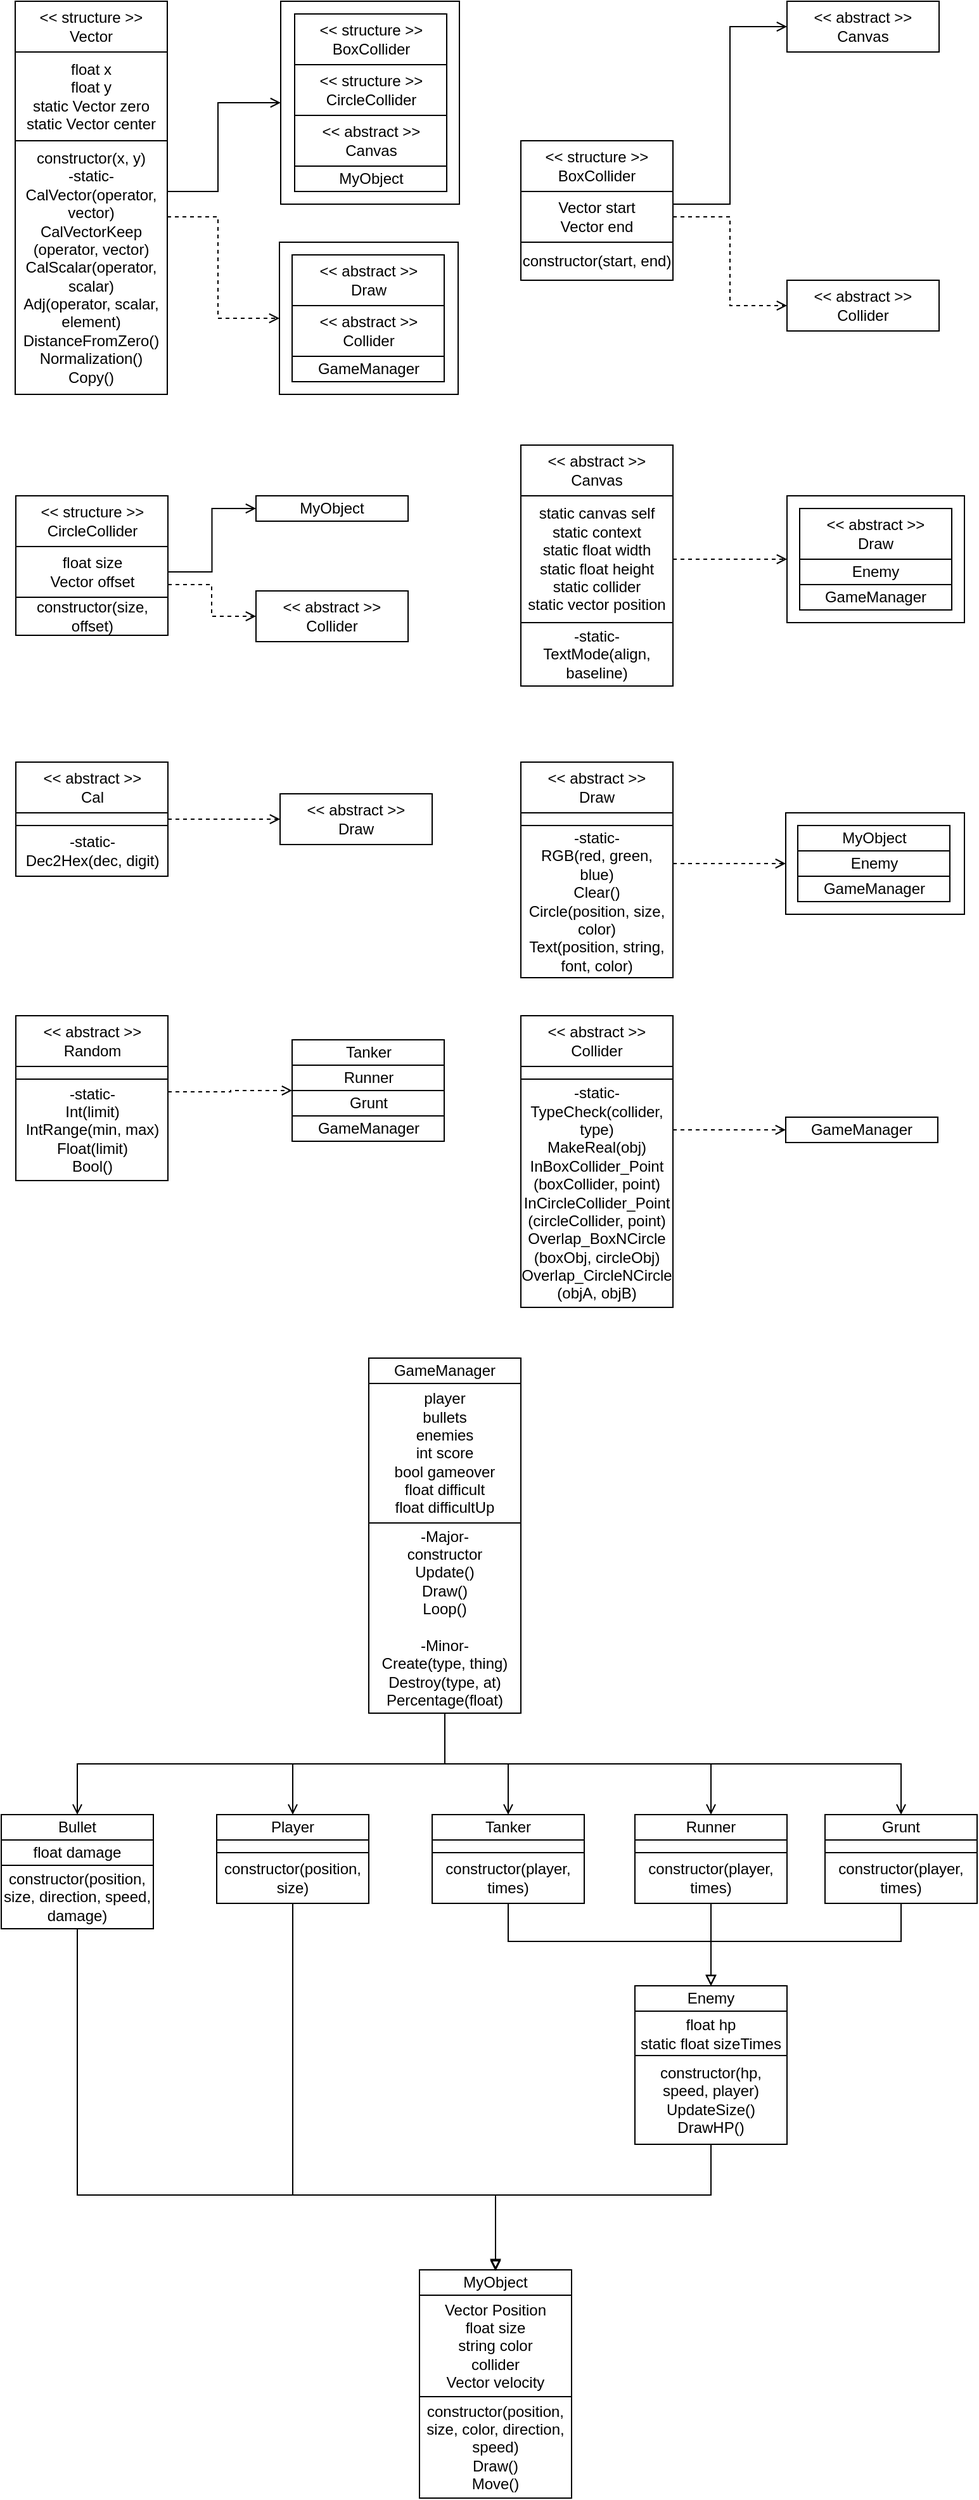 <mxfile version="18.0.7" type="device"><diagram id="mKxnjtVlsZrMYy_v84bj" name="Page-1"><mxGraphModel dx="1422" dy="762" grid="1" gridSize="10" guides="1" tooltips="1" connect="1" arrows="1" fold="1" page="1" pageScale="1" pageWidth="827" pageHeight="1169" math="0" shadow="0"><root><mxCell id="0"/><mxCell id="1" parent="0"/><mxCell id="K22FtLC6eR0m1ww-qUxs-103" value="" style="rounded=0;whiteSpace=wrap;html=1;" vertex="1" parent="1"><mxGeometry x="648" y="680" width="141" height="80" as="geometry"/></mxCell><mxCell id="K22FtLC6eR0m1ww-qUxs-101" value="" style="rounded=0;whiteSpace=wrap;html=1;" vertex="1" parent="1"><mxGeometry x="649" y="430" width="140" height="100" as="geometry"/></mxCell><mxCell id="K22FtLC6eR0m1ww-qUxs-82" value="" style="rounded=0;whiteSpace=wrap;html=1;" vertex="1" parent="1"><mxGeometry x="248.5" y="230" width="141" height="120" as="geometry"/></mxCell><mxCell id="K22FtLC6eR0m1ww-qUxs-73" value="" style="rounded=0;whiteSpace=wrap;html=1;" vertex="1" parent="1"><mxGeometry x="249.5" y="40" width="141" height="160" as="geometry"/></mxCell><mxCell id="K22FtLC6eR0m1ww-qUxs-1" value="GameManager" style="rounded=0;whiteSpace=wrap;html=1;" vertex="1" parent="1"><mxGeometry x="319" y="1110" width="120" height="20" as="geometry"/></mxCell><mxCell id="K22FtLC6eR0m1ww-qUxs-2" value="player&lt;br&gt;bullets&lt;br&gt;enemies&lt;br&gt;int score&lt;br&gt;bool gameover&lt;br&gt;float difficult&lt;br&gt;float difficultUp" style="rounded=0;whiteSpace=wrap;html=1;" vertex="1" parent="1"><mxGeometry x="319" y="1130" width="120" height="110" as="geometry"/></mxCell><mxCell id="K22FtLC6eR0m1ww-qUxs-33" style="edgeStyle=orthogonalEdgeStyle;rounded=0;orthogonalLoop=1;jettySize=auto;html=1;entryX=0.5;entryY=0;entryDx=0;entryDy=0;endArrow=open;endFill=0;" edge="1" parent="1" source="K22FtLC6eR0m1ww-qUxs-3" target="K22FtLC6eR0m1ww-qUxs-10"><mxGeometry relative="1" as="geometry"><Array as="points"><mxPoint x="379" y="1430"/><mxPoint x="89" y="1430"/></Array></mxGeometry></mxCell><mxCell id="K22FtLC6eR0m1ww-qUxs-34" style="edgeStyle=orthogonalEdgeStyle;rounded=0;orthogonalLoop=1;jettySize=auto;html=1;endArrow=open;endFill=0;" edge="1" parent="1" source="K22FtLC6eR0m1ww-qUxs-3" target="K22FtLC6eR0m1ww-qUxs-7"><mxGeometry relative="1" as="geometry"/></mxCell><mxCell id="K22FtLC6eR0m1ww-qUxs-35" style="edgeStyle=orthogonalEdgeStyle;rounded=0;orthogonalLoop=1;jettySize=auto;html=1;endArrow=open;endFill=0;" edge="1" parent="1" source="K22FtLC6eR0m1ww-qUxs-3" target="K22FtLC6eR0m1ww-qUxs-16"><mxGeometry relative="1" as="geometry"/></mxCell><mxCell id="K22FtLC6eR0m1ww-qUxs-36" style="edgeStyle=orthogonalEdgeStyle;rounded=0;orthogonalLoop=1;jettySize=auto;html=1;endArrow=open;endFill=0;" edge="1" parent="1" source="K22FtLC6eR0m1ww-qUxs-3" target="K22FtLC6eR0m1ww-qUxs-19"><mxGeometry relative="1" as="geometry"><Array as="points"><mxPoint x="379" y="1430"/><mxPoint x="589" y="1430"/></Array></mxGeometry></mxCell><mxCell id="K22FtLC6eR0m1ww-qUxs-37" style="edgeStyle=orthogonalEdgeStyle;rounded=0;orthogonalLoop=1;jettySize=auto;html=1;endArrow=open;endFill=0;" edge="1" parent="1" source="K22FtLC6eR0m1ww-qUxs-3" target="K22FtLC6eR0m1ww-qUxs-22"><mxGeometry relative="1" as="geometry"><Array as="points"><mxPoint x="379" y="1430"/><mxPoint x="739" y="1430"/></Array></mxGeometry></mxCell><mxCell id="K22FtLC6eR0m1ww-qUxs-3" value="-Major-&lt;br&gt;constructor&lt;br&gt;Update()&lt;br&gt;Draw()&lt;br&gt;Loop()&lt;br&gt;&lt;br&gt;-Minor-&lt;br&gt;Create(type, thing)&lt;br&gt;Destroy(type, at)&lt;br&gt;Percentage(float)" style="rounded=0;whiteSpace=wrap;html=1;" vertex="1" parent="1"><mxGeometry x="319" y="1240" width="120" height="150" as="geometry"/></mxCell><mxCell id="K22FtLC6eR0m1ww-qUxs-4" value="MyObject" style="rounded=0;whiteSpace=wrap;html=1;" vertex="1" parent="1"><mxGeometry x="359" y="1829" width="120" height="20" as="geometry"/></mxCell><mxCell id="K22FtLC6eR0m1ww-qUxs-5" value="Vector Position&lt;br&gt;float size&lt;br&gt;string color&lt;br&gt;collider&lt;br&gt;Vector velocity" style="rounded=0;whiteSpace=wrap;html=1;" vertex="1" parent="1"><mxGeometry x="359" y="1849" width="120" height="80" as="geometry"/></mxCell><mxCell id="K22FtLC6eR0m1ww-qUxs-6" value="constructor(position, size, color, direction, speed)&lt;br&gt;Draw()&lt;br&gt;Move()" style="rounded=0;whiteSpace=wrap;html=1;" vertex="1" parent="1"><mxGeometry x="359" y="1929" width="120" height="80" as="geometry"/></mxCell><mxCell id="K22FtLC6eR0m1ww-qUxs-7" value="Player" style="rounded=0;whiteSpace=wrap;html=1;" vertex="1" parent="1"><mxGeometry x="199" y="1470" width="120" height="20" as="geometry"/></mxCell><mxCell id="K22FtLC6eR0m1ww-qUxs-8" value="" style="rounded=0;whiteSpace=wrap;html=1;" vertex="1" parent="1"><mxGeometry x="199" y="1490" width="120" height="10" as="geometry"/></mxCell><mxCell id="K22FtLC6eR0m1ww-qUxs-42" style="edgeStyle=orthogonalEdgeStyle;rounded=0;orthogonalLoop=1;jettySize=auto;html=1;endArrow=block;endFill=0;" edge="1" parent="1" source="K22FtLC6eR0m1ww-qUxs-9"><mxGeometry relative="1" as="geometry"><mxPoint x="419" y="1830" as="targetPoint"/><Array as="points"><mxPoint x="259" y="1770"/><mxPoint x="419" y="1770"/></Array></mxGeometry></mxCell><mxCell id="K22FtLC6eR0m1ww-qUxs-9" value="constructor(position, size)" style="rounded=0;whiteSpace=wrap;html=1;" vertex="1" parent="1"><mxGeometry x="199" y="1500" width="120" height="40" as="geometry"/></mxCell><mxCell id="K22FtLC6eR0m1ww-qUxs-10" value="Bullet" style="rounded=0;whiteSpace=wrap;html=1;" vertex="1" parent="1"><mxGeometry x="29" y="1470" width="120" height="20" as="geometry"/></mxCell><mxCell id="K22FtLC6eR0m1ww-qUxs-11" value="float damage" style="rounded=0;whiteSpace=wrap;html=1;" vertex="1" parent="1"><mxGeometry x="29" y="1490" width="120" height="20" as="geometry"/></mxCell><mxCell id="K22FtLC6eR0m1ww-qUxs-41" style="edgeStyle=orthogonalEdgeStyle;rounded=0;orthogonalLoop=1;jettySize=auto;html=1;entryX=0.5;entryY=0;entryDx=0;entryDy=0;endArrow=block;endFill=0;" edge="1" parent="1" source="K22FtLC6eR0m1ww-qUxs-12" target="K22FtLC6eR0m1ww-qUxs-4"><mxGeometry relative="1" as="geometry"><Array as="points"><mxPoint x="89" y="1770"/><mxPoint x="419" y="1770"/></Array></mxGeometry></mxCell><mxCell id="K22FtLC6eR0m1ww-qUxs-12" value="constructor(position, size, direction, speed, damage)" style="rounded=0;whiteSpace=wrap;html=1;" vertex="1" parent="1"><mxGeometry x="29" y="1510" width="120" height="50" as="geometry"/></mxCell><mxCell id="K22FtLC6eR0m1ww-qUxs-13" value="Enemy" style="rounded=0;whiteSpace=wrap;html=1;" vertex="1" parent="1"><mxGeometry x="529" y="1605" width="120" height="20" as="geometry"/></mxCell><mxCell id="K22FtLC6eR0m1ww-qUxs-14" value="float hp&lt;br&gt;static float sizeTimes" style="rounded=0;whiteSpace=wrap;html=1;" vertex="1" parent="1"><mxGeometry x="529" y="1625" width="120" height="35" as="geometry"/></mxCell><mxCell id="K22FtLC6eR0m1ww-qUxs-43" style="edgeStyle=orthogonalEdgeStyle;rounded=0;orthogonalLoop=1;jettySize=auto;html=1;entryX=0.5;entryY=0;entryDx=0;entryDy=0;endArrow=block;endFill=0;" edge="1" parent="1" source="K22FtLC6eR0m1ww-qUxs-15" target="K22FtLC6eR0m1ww-qUxs-4"><mxGeometry relative="1" as="geometry"><Array as="points"><mxPoint x="589" y="1770"/><mxPoint x="419" y="1770"/></Array></mxGeometry></mxCell><mxCell id="K22FtLC6eR0m1ww-qUxs-15" value="constructor(hp, speed, player)&lt;br&gt;UpdateSize()&lt;br&gt;DrawHP()" style="rounded=0;whiteSpace=wrap;html=1;" vertex="1" parent="1"><mxGeometry x="529" y="1660" width="120" height="70" as="geometry"/></mxCell><mxCell id="K22FtLC6eR0m1ww-qUxs-16" value="Tanker" style="rounded=0;whiteSpace=wrap;html=1;" vertex="1" parent="1"><mxGeometry x="369" y="1470" width="120" height="20" as="geometry"/></mxCell><mxCell id="K22FtLC6eR0m1ww-qUxs-17" value="" style="rounded=0;whiteSpace=wrap;html=1;" vertex="1" parent="1"><mxGeometry x="369" y="1490" width="120" height="10" as="geometry"/></mxCell><mxCell id="K22FtLC6eR0m1ww-qUxs-40" style="edgeStyle=orthogonalEdgeStyle;rounded=0;orthogonalLoop=1;jettySize=auto;html=1;entryX=0.5;entryY=0;entryDx=0;entryDy=0;endArrow=block;endFill=0;" edge="1" parent="1" source="K22FtLC6eR0m1ww-qUxs-18" target="K22FtLC6eR0m1ww-qUxs-13"><mxGeometry relative="1" as="geometry"><Array as="points"><mxPoint x="429" y="1570"/><mxPoint x="589" y="1570"/></Array></mxGeometry></mxCell><mxCell id="K22FtLC6eR0m1ww-qUxs-18" value="constructor(player, times)" style="rounded=0;whiteSpace=wrap;html=1;" vertex="1" parent="1"><mxGeometry x="369" y="1500" width="120" height="40" as="geometry"/></mxCell><mxCell id="K22FtLC6eR0m1ww-qUxs-19" value="Runner" style="rounded=0;whiteSpace=wrap;html=1;" vertex="1" parent="1"><mxGeometry x="529" y="1470" width="120" height="20" as="geometry"/></mxCell><mxCell id="K22FtLC6eR0m1ww-qUxs-20" value="" style="rounded=0;whiteSpace=wrap;html=1;" vertex="1" parent="1"><mxGeometry x="529" y="1490" width="120" height="10" as="geometry"/></mxCell><mxCell id="K22FtLC6eR0m1ww-qUxs-38" style="edgeStyle=orthogonalEdgeStyle;rounded=0;orthogonalLoop=1;jettySize=auto;html=1;entryX=0.5;entryY=0;entryDx=0;entryDy=0;endArrow=block;endFill=0;" edge="1" parent="1" source="K22FtLC6eR0m1ww-qUxs-21" target="K22FtLC6eR0m1ww-qUxs-13"><mxGeometry relative="1" as="geometry"/></mxCell><mxCell id="K22FtLC6eR0m1ww-qUxs-21" value="constructor(player, times)" style="rounded=0;whiteSpace=wrap;html=1;" vertex="1" parent="1"><mxGeometry x="529" y="1500" width="120" height="40" as="geometry"/></mxCell><mxCell id="K22FtLC6eR0m1ww-qUxs-22" value="Grunt" style="rounded=0;whiteSpace=wrap;html=1;" vertex="1" parent="1"><mxGeometry x="679" y="1470" width="120" height="20" as="geometry"/></mxCell><mxCell id="K22FtLC6eR0m1ww-qUxs-23" value="" style="rounded=0;whiteSpace=wrap;html=1;" vertex="1" parent="1"><mxGeometry x="679" y="1490" width="120" height="10" as="geometry"/></mxCell><mxCell id="K22FtLC6eR0m1ww-qUxs-39" style="edgeStyle=orthogonalEdgeStyle;rounded=0;orthogonalLoop=1;jettySize=auto;html=1;entryX=0.5;entryY=0;entryDx=0;entryDy=0;endArrow=block;endFill=0;" edge="1" parent="1" source="K22FtLC6eR0m1ww-qUxs-24" target="K22FtLC6eR0m1ww-qUxs-13"><mxGeometry relative="1" as="geometry"><Array as="points"><mxPoint x="739" y="1570"/><mxPoint x="589" y="1570"/></Array></mxGeometry></mxCell><mxCell id="K22FtLC6eR0m1ww-qUxs-24" value="constructor(player, times)" style="rounded=0;whiteSpace=wrap;html=1;" vertex="1" parent="1"><mxGeometry x="679" y="1500" width="120" height="40" as="geometry"/></mxCell><mxCell id="K22FtLC6eR0m1ww-qUxs-44" value="&amp;lt;&amp;lt; structure &amp;gt;&amp;gt;&lt;br&gt;Vector" style="rounded=0;whiteSpace=wrap;html=1;" vertex="1" parent="1"><mxGeometry x="40" y="40" width="120" height="40" as="geometry"/></mxCell><mxCell id="K22FtLC6eR0m1ww-qUxs-76" style="edgeStyle=orthogonalEdgeStyle;rounded=0;orthogonalLoop=1;jettySize=auto;html=1;entryX=0;entryY=0.5;entryDx=0;entryDy=0;endArrow=open;endFill=0;" edge="1" parent="1" source="K22FtLC6eR0m1ww-qUxs-46" target="K22FtLC6eR0m1ww-qUxs-73"><mxGeometry relative="1" as="geometry"><Array as="points"><mxPoint x="200" y="190"/><mxPoint x="200" y="120"/></Array></mxGeometry></mxCell><mxCell id="K22FtLC6eR0m1ww-qUxs-83" style="edgeStyle=orthogonalEdgeStyle;rounded=0;orthogonalLoop=1;jettySize=auto;html=1;entryX=0;entryY=0.5;entryDx=0;entryDy=0;endArrow=open;endFill=0;dashed=1;" edge="1" parent="1" source="K22FtLC6eR0m1ww-qUxs-46" target="K22FtLC6eR0m1ww-qUxs-82"><mxGeometry relative="1" as="geometry"><Array as="points"><mxPoint x="200" y="210"/><mxPoint x="200" y="290"/></Array></mxGeometry></mxCell><mxCell id="K22FtLC6eR0m1ww-qUxs-46" value="constructor(x, y)&lt;br&gt;-static-&lt;br&gt;CalVector(operator, vector)&lt;br&gt;CalVectorKeep&lt;br&gt;(operator, vector)&lt;br&gt;CalScalar(operator, scalar)&lt;br&gt;Adj(operator, scalar, element)&lt;br&gt;DistanceFromZero()&lt;br&gt;Normalization()&lt;br&gt;Copy()" style="rounded=0;whiteSpace=wrap;html=1;" vertex="1" parent="1"><mxGeometry x="40" y="150" width="120" height="200" as="geometry"/></mxCell><mxCell id="K22FtLC6eR0m1ww-qUxs-47" value="float x&lt;br&gt;float y&lt;br&gt;static Vector zero&lt;br&gt;static Vector center" style="rounded=0;whiteSpace=wrap;html=1;" vertex="1" parent="1"><mxGeometry x="40" y="80" width="120" height="70" as="geometry"/></mxCell><mxCell id="K22FtLC6eR0m1ww-qUxs-48" value="&amp;lt;&amp;lt; structure &amp;gt;&amp;gt;&lt;br&gt;BoxCollider" style="rounded=0;whiteSpace=wrap;html=1;" vertex="1" parent="1"><mxGeometry x="439" y="150" width="120" height="40" as="geometry"/></mxCell><mxCell id="K22FtLC6eR0m1ww-qUxs-49" value="constructor(start, end)" style="rounded=0;whiteSpace=wrap;html=1;" vertex="1" parent="1"><mxGeometry x="439" y="230" width="120" height="30" as="geometry"/></mxCell><mxCell id="K22FtLC6eR0m1ww-qUxs-85" style="edgeStyle=orthogonalEdgeStyle;rounded=0;orthogonalLoop=1;jettySize=auto;html=1;entryX=0;entryY=0.5;entryDx=0;entryDy=0;endArrow=open;endFill=0;" edge="1" parent="1" source="K22FtLC6eR0m1ww-qUxs-50" target="K22FtLC6eR0m1ww-qUxs-84"><mxGeometry relative="1" as="geometry"><Array as="points"><mxPoint x="604" y="200"/><mxPoint x="604" y="60"/></Array></mxGeometry></mxCell><mxCell id="K22FtLC6eR0m1ww-qUxs-91" style="edgeStyle=orthogonalEdgeStyle;rounded=0;orthogonalLoop=1;jettySize=auto;html=1;entryX=0;entryY=0.5;entryDx=0;entryDy=0;endArrow=open;endFill=0;dashed=1;" edge="1" parent="1" source="K22FtLC6eR0m1ww-qUxs-50" target="K22FtLC6eR0m1ww-qUxs-90"><mxGeometry relative="1" as="geometry"/></mxCell><mxCell id="K22FtLC6eR0m1ww-qUxs-50" value="Vector start&lt;br&gt;Vector end" style="rounded=0;whiteSpace=wrap;html=1;" vertex="1" parent="1"><mxGeometry x="439" y="190" width="120" height="40" as="geometry"/></mxCell><mxCell id="K22FtLC6eR0m1ww-qUxs-51" value="&amp;lt;&amp;lt; abstract &amp;gt;&amp;gt;&lt;br&gt;Canvas" style="rounded=0;whiteSpace=wrap;html=1;" vertex="1" parent="1"><mxGeometry x="439" y="390" width="120" height="40" as="geometry"/></mxCell><mxCell id="K22FtLC6eR0m1ww-qUxs-52" value="-static-&lt;br&gt;TextMode(align, baseline)" style="rounded=0;whiteSpace=wrap;html=1;" vertex="1" parent="1"><mxGeometry x="439" y="530" width="120" height="50" as="geometry"/></mxCell><mxCell id="K22FtLC6eR0m1ww-qUxs-102" style="edgeStyle=orthogonalEdgeStyle;rounded=0;orthogonalLoop=1;jettySize=auto;html=1;entryX=0;entryY=0.5;entryDx=0;entryDy=0;dashed=1;endArrow=open;endFill=0;" edge="1" parent="1" source="K22FtLC6eR0m1ww-qUxs-53" target="K22FtLC6eR0m1ww-qUxs-101"><mxGeometry relative="1" as="geometry"/></mxCell><mxCell id="K22FtLC6eR0m1ww-qUxs-53" value="static canvas self&lt;br&gt;static context&lt;br&gt;static float width&lt;br&gt;static float height&lt;br&gt;static collider&lt;br&gt;static vector position" style="rounded=0;whiteSpace=wrap;html=1;" vertex="1" parent="1"><mxGeometry x="439" y="430" width="120" height="100" as="geometry"/></mxCell><mxCell id="K22FtLC6eR0m1ww-qUxs-54" value="&amp;lt;&amp;lt; abstract &amp;gt;&amp;gt;&lt;br&gt;Cal" style="rounded=0;whiteSpace=wrap;html=1;" vertex="1" parent="1"><mxGeometry x="40.5" y="640" width="120" height="40" as="geometry"/></mxCell><mxCell id="K22FtLC6eR0m1ww-qUxs-55" value="-static-&lt;br&gt;Dec2Hex(dec, digit)" style="rounded=0;whiteSpace=wrap;html=1;" vertex="1" parent="1"><mxGeometry x="40.5" y="690" width="120" height="40" as="geometry"/></mxCell><mxCell id="K22FtLC6eR0m1ww-qUxs-93" style="edgeStyle=orthogonalEdgeStyle;rounded=0;orthogonalLoop=1;jettySize=auto;html=1;entryX=0;entryY=0.5;entryDx=0;entryDy=0;dashed=1;endArrow=open;endFill=0;" edge="1" parent="1" source="K22FtLC6eR0m1ww-qUxs-56" target="K22FtLC6eR0m1ww-qUxs-92"><mxGeometry relative="1" as="geometry"/></mxCell><mxCell id="K22FtLC6eR0m1ww-qUxs-56" value="" style="rounded=0;whiteSpace=wrap;html=1;" vertex="1" parent="1"><mxGeometry x="40.5" y="680" width="120" height="10" as="geometry"/></mxCell><mxCell id="K22FtLC6eR0m1ww-qUxs-57" value="&amp;lt;&amp;lt; abstract &amp;gt;&amp;gt;&lt;br&gt;Draw" style="rounded=0;whiteSpace=wrap;html=1;" vertex="1" parent="1"><mxGeometry x="439" y="640" width="120" height="40" as="geometry"/></mxCell><mxCell id="K22FtLC6eR0m1ww-qUxs-104" style="edgeStyle=orthogonalEdgeStyle;rounded=0;orthogonalLoop=1;jettySize=auto;html=1;entryX=0;entryY=0.5;entryDx=0;entryDy=0;dashed=1;endArrow=open;endFill=0;" edge="1" parent="1" source="K22FtLC6eR0m1ww-qUxs-58" target="K22FtLC6eR0m1ww-qUxs-103"><mxGeometry relative="1" as="geometry"><Array as="points"><mxPoint x="579" y="720"/><mxPoint x="579" y="720"/></Array></mxGeometry></mxCell><mxCell id="K22FtLC6eR0m1ww-qUxs-58" value="-static-&lt;br&gt;RGB(red, green, blue)&lt;br&gt;Clear()&lt;br&gt;Circle(position, size, color)&lt;br&gt;Text(position, string, font, color)" style="rounded=0;whiteSpace=wrap;html=1;" vertex="1" parent="1"><mxGeometry x="439" y="690" width="120" height="120" as="geometry"/></mxCell><mxCell id="K22FtLC6eR0m1ww-qUxs-59" value="" style="rounded=0;whiteSpace=wrap;html=1;" vertex="1" parent="1"><mxGeometry x="439" y="680" width="120" height="10" as="geometry"/></mxCell><mxCell id="K22FtLC6eR0m1ww-qUxs-63" value="&amp;lt;&amp;lt; abstract &amp;gt;&amp;gt;&lt;br&gt;Random" style="rounded=0;whiteSpace=wrap;html=1;" vertex="1" parent="1"><mxGeometry x="40.5" y="840" width="120" height="40" as="geometry"/></mxCell><mxCell id="K22FtLC6eR0m1ww-qUxs-114" style="edgeStyle=orthogonalEdgeStyle;rounded=0;orthogonalLoop=1;jettySize=auto;html=1;entryX=0;entryY=0;entryDx=0;entryDy=0;dashed=1;endArrow=open;endFill=0;" edge="1" parent="1" source="K22FtLC6eR0m1ww-qUxs-64" target="K22FtLC6eR0m1ww-qUxs-112"><mxGeometry relative="1" as="geometry"><Array as="points"><mxPoint x="210" y="900"/><mxPoint x="210" y="899"/></Array></mxGeometry></mxCell><mxCell id="K22FtLC6eR0m1ww-qUxs-64" value="-static-&lt;br&gt;Int(limit)&lt;br&gt;IntRange(min, max)&lt;br&gt;Float(limit)&lt;br&gt;Bool()" style="rounded=0;whiteSpace=wrap;html=1;" vertex="1" parent="1"><mxGeometry x="40.5" y="890" width="120" height="80" as="geometry"/></mxCell><mxCell id="K22FtLC6eR0m1ww-qUxs-65" value="" style="rounded=0;whiteSpace=wrap;html=1;" vertex="1" parent="1"><mxGeometry x="40.5" y="880" width="120" height="10" as="geometry"/></mxCell><mxCell id="K22FtLC6eR0m1ww-qUxs-66" value="&amp;lt;&amp;lt; structure &amp;gt;&amp;gt;&lt;br&gt;CircleCollider" style="rounded=0;whiteSpace=wrap;html=1;" vertex="1" parent="1"><mxGeometry x="40.5" y="430" width="120" height="40" as="geometry"/></mxCell><mxCell id="K22FtLC6eR0m1ww-qUxs-67" value="constructor(size, offset)" style="rounded=0;whiteSpace=wrap;html=1;" vertex="1" parent="1"><mxGeometry x="40.5" y="510" width="120" height="30" as="geometry"/></mxCell><mxCell id="K22FtLC6eR0m1ww-qUxs-106" style="edgeStyle=orthogonalEdgeStyle;rounded=0;orthogonalLoop=1;jettySize=auto;html=1;entryX=0;entryY=0.5;entryDx=0;entryDy=0;endArrow=open;endFill=0;" edge="1" parent="1" source="K22FtLC6eR0m1ww-qUxs-68" target="K22FtLC6eR0m1ww-qUxs-105"><mxGeometry relative="1" as="geometry"/></mxCell><mxCell id="K22FtLC6eR0m1ww-qUxs-109" style="edgeStyle=orthogonalEdgeStyle;rounded=0;orthogonalLoop=1;jettySize=auto;html=1;entryX=0;entryY=0.5;entryDx=0;entryDy=0;endArrow=open;endFill=0;dashed=1;" edge="1" parent="1" source="K22FtLC6eR0m1ww-qUxs-68" target="K22FtLC6eR0m1ww-qUxs-107"><mxGeometry relative="1" as="geometry"><Array as="points"><mxPoint x="195" y="500"/><mxPoint x="195" y="525"/></Array></mxGeometry></mxCell><mxCell id="K22FtLC6eR0m1ww-qUxs-68" value="float size&lt;br&gt;Vector offset" style="rounded=0;whiteSpace=wrap;html=1;" vertex="1" parent="1"><mxGeometry x="40.5" y="470" width="120" height="40" as="geometry"/></mxCell><mxCell id="K22FtLC6eR0m1ww-qUxs-69" value="&amp;lt;&amp;lt; structure &amp;gt;&amp;gt;&lt;br&gt;BoxCollider" style="rounded=0;whiteSpace=wrap;html=1;" vertex="1" parent="1"><mxGeometry x="260.5" y="50" width="120" height="40" as="geometry"/></mxCell><mxCell id="K22FtLC6eR0m1ww-qUxs-70" value="&amp;lt;&amp;lt; structure &amp;gt;&amp;gt;&lt;br&gt;CircleCollider" style="rounded=0;whiteSpace=wrap;html=1;" vertex="1" parent="1"><mxGeometry x="260.5" y="90" width="120" height="40" as="geometry"/></mxCell><mxCell id="K22FtLC6eR0m1ww-qUxs-71" value="&amp;lt;&amp;lt; abstract &amp;gt;&amp;gt;&lt;br&gt;Canvas" style="rounded=0;whiteSpace=wrap;html=1;" vertex="1" parent="1"><mxGeometry x="260.5" y="130" width="120" height="40" as="geometry"/></mxCell><mxCell id="K22FtLC6eR0m1ww-qUxs-72" value="MyObject" style="rounded=0;whiteSpace=wrap;html=1;" vertex="1" parent="1"><mxGeometry x="260.5" y="170" width="120" height="20" as="geometry"/></mxCell><mxCell id="K22FtLC6eR0m1ww-qUxs-80" value="&amp;lt;&amp;lt; abstract &amp;gt;&amp;gt;&lt;br&gt;Draw" style="rounded=0;whiteSpace=wrap;html=1;" vertex="1" parent="1"><mxGeometry x="258.5" y="240" width="120" height="40" as="geometry"/></mxCell><mxCell id="K22FtLC6eR0m1ww-qUxs-81" value="GameManager" style="rounded=0;whiteSpace=wrap;html=1;" vertex="1" parent="1"><mxGeometry x="258.5" y="320" width="120" height="20" as="geometry"/></mxCell><mxCell id="K22FtLC6eR0m1ww-qUxs-84" value="&amp;lt;&amp;lt; abstract &amp;gt;&amp;gt;&lt;br&gt;Canvas" style="rounded=0;whiteSpace=wrap;html=1;" vertex="1" parent="1"><mxGeometry x="649" y="40" width="120" height="40" as="geometry"/></mxCell><mxCell id="K22FtLC6eR0m1ww-qUxs-86" value="&amp;lt;&amp;lt; abstract &amp;gt;&amp;gt;&lt;br&gt;Collider" style="rounded=0;whiteSpace=wrap;html=1;" vertex="1" parent="1"><mxGeometry x="439" y="840" width="120" height="40" as="geometry"/></mxCell><mxCell id="K22FtLC6eR0m1ww-qUxs-116" style="edgeStyle=orthogonalEdgeStyle;rounded=0;orthogonalLoop=1;jettySize=auto;html=1;entryX=0;entryY=0.5;entryDx=0;entryDy=0;dashed=1;endArrow=open;endFill=0;" edge="1" parent="1" source="K22FtLC6eR0m1ww-qUxs-87" target="K22FtLC6eR0m1ww-qUxs-115"><mxGeometry relative="1" as="geometry"><Array as="points"><mxPoint x="580" y="930"/><mxPoint x="580" y="930"/></Array></mxGeometry></mxCell><mxCell id="K22FtLC6eR0m1ww-qUxs-87" value="-static-&lt;br&gt;TypeCheck(collider, type)&lt;br&gt;MakeReal(obj)&lt;br&gt;InBoxCollider_Point&lt;br&gt;(boxCollider, point)&lt;br&gt;InCircleCollider_Point&lt;br&gt;(circleCollider, point)&lt;br&gt;Overlap_BoxNCircle&lt;br&gt;(boxObj, circleObj)&lt;br&gt;Overlap_CircleNCircle&lt;br&gt;(objA, objB)" style="rounded=0;whiteSpace=wrap;html=1;" vertex="1" parent="1"><mxGeometry x="439" y="890" width="120" height="180" as="geometry"/></mxCell><mxCell id="K22FtLC6eR0m1ww-qUxs-88" value="" style="rounded=0;whiteSpace=wrap;html=1;" vertex="1" parent="1"><mxGeometry x="439" y="880" width="120" height="10" as="geometry"/></mxCell><mxCell id="K22FtLC6eR0m1ww-qUxs-89" value="&amp;lt;&amp;lt; abstract &amp;gt;&amp;gt;&lt;br&gt;Collider" style="rounded=0;whiteSpace=wrap;html=1;" vertex="1" parent="1"><mxGeometry x="258.5" y="280" width="120" height="40" as="geometry"/></mxCell><mxCell id="K22FtLC6eR0m1ww-qUxs-90" value="&amp;lt;&amp;lt; abstract &amp;gt;&amp;gt;&lt;br&gt;Collider" style="rounded=0;whiteSpace=wrap;html=1;" vertex="1" parent="1"><mxGeometry x="649" y="260" width="120" height="40" as="geometry"/></mxCell><mxCell id="K22FtLC6eR0m1ww-qUxs-92" value="&amp;lt;&amp;lt; abstract &amp;gt;&amp;gt;&lt;br&gt;Draw" style="rounded=0;whiteSpace=wrap;html=1;" vertex="1" parent="1"><mxGeometry x="249" y="665" width="120" height="40" as="geometry"/></mxCell><mxCell id="K22FtLC6eR0m1ww-qUxs-94" value="&amp;lt;&amp;lt; abstract &amp;gt;&amp;gt;&lt;br&gt;Draw" style="rounded=0;whiteSpace=wrap;html=1;" vertex="1" parent="1"><mxGeometry x="659" y="440" width="120" height="40" as="geometry"/></mxCell><mxCell id="K22FtLC6eR0m1ww-qUxs-95" value="Enemy" style="rounded=0;whiteSpace=wrap;html=1;" vertex="1" parent="1"><mxGeometry x="659" y="480" width="120" height="20" as="geometry"/></mxCell><mxCell id="K22FtLC6eR0m1ww-qUxs-96" value="GameManager" style="rounded=0;whiteSpace=wrap;html=1;" vertex="1" parent="1"><mxGeometry x="659" y="500" width="120" height="20" as="geometry"/></mxCell><mxCell id="K22FtLC6eR0m1ww-qUxs-98" value="MyObject" style="rounded=0;whiteSpace=wrap;html=1;" vertex="1" parent="1"><mxGeometry x="657.5" y="690" width="120" height="20" as="geometry"/></mxCell><mxCell id="K22FtLC6eR0m1ww-qUxs-99" value="Enemy" style="rounded=0;whiteSpace=wrap;html=1;" vertex="1" parent="1"><mxGeometry x="657.5" y="710" width="120" height="20" as="geometry"/></mxCell><mxCell id="K22FtLC6eR0m1ww-qUxs-100" value="GameManager" style="rounded=0;whiteSpace=wrap;html=1;" vertex="1" parent="1"><mxGeometry x="657.5" y="730" width="120" height="20" as="geometry"/></mxCell><mxCell id="K22FtLC6eR0m1ww-qUxs-105" value="MyObject" style="rounded=0;whiteSpace=wrap;html=1;" vertex="1" parent="1"><mxGeometry x="230" y="430" width="120" height="20" as="geometry"/></mxCell><mxCell id="K22FtLC6eR0m1ww-qUxs-107" value="&amp;lt;&amp;lt; abstract &amp;gt;&amp;gt;&lt;br&gt;Collider" style="rounded=0;whiteSpace=wrap;html=1;" vertex="1" parent="1"><mxGeometry x="230" y="505" width="120" height="40" as="geometry"/></mxCell><mxCell id="K22FtLC6eR0m1ww-qUxs-110" value="Tanker" style="rounded=0;whiteSpace=wrap;html=1;" vertex="1" parent="1"><mxGeometry x="258.5" y="859" width="120" height="20" as="geometry"/></mxCell><mxCell id="K22FtLC6eR0m1ww-qUxs-111" value="Runner" style="rounded=0;whiteSpace=wrap;html=1;" vertex="1" parent="1"><mxGeometry x="258.5" y="879" width="120" height="20" as="geometry"/></mxCell><mxCell id="K22FtLC6eR0m1ww-qUxs-112" value="Grunt" style="rounded=0;whiteSpace=wrap;html=1;" vertex="1" parent="1"><mxGeometry x="258.5" y="899" width="120" height="20" as="geometry"/></mxCell><mxCell id="K22FtLC6eR0m1ww-qUxs-113" value="GameManager" style="rounded=0;whiteSpace=wrap;html=1;" vertex="1" parent="1"><mxGeometry x="258.5" y="919" width="120" height="20" as="geometry"/></mxCell><mxCell id="K22FtLC6eR0m1ww-qUxs-115" value="GameManager" style="rounded=0;whiteSpace=wrap;html=1;" vertex="1" parent="1"><mxGeometry x="648" y="920" width="120" height="20" as="geometry"/></mxCell></root></mxGraphModel></diagram></mxfile>